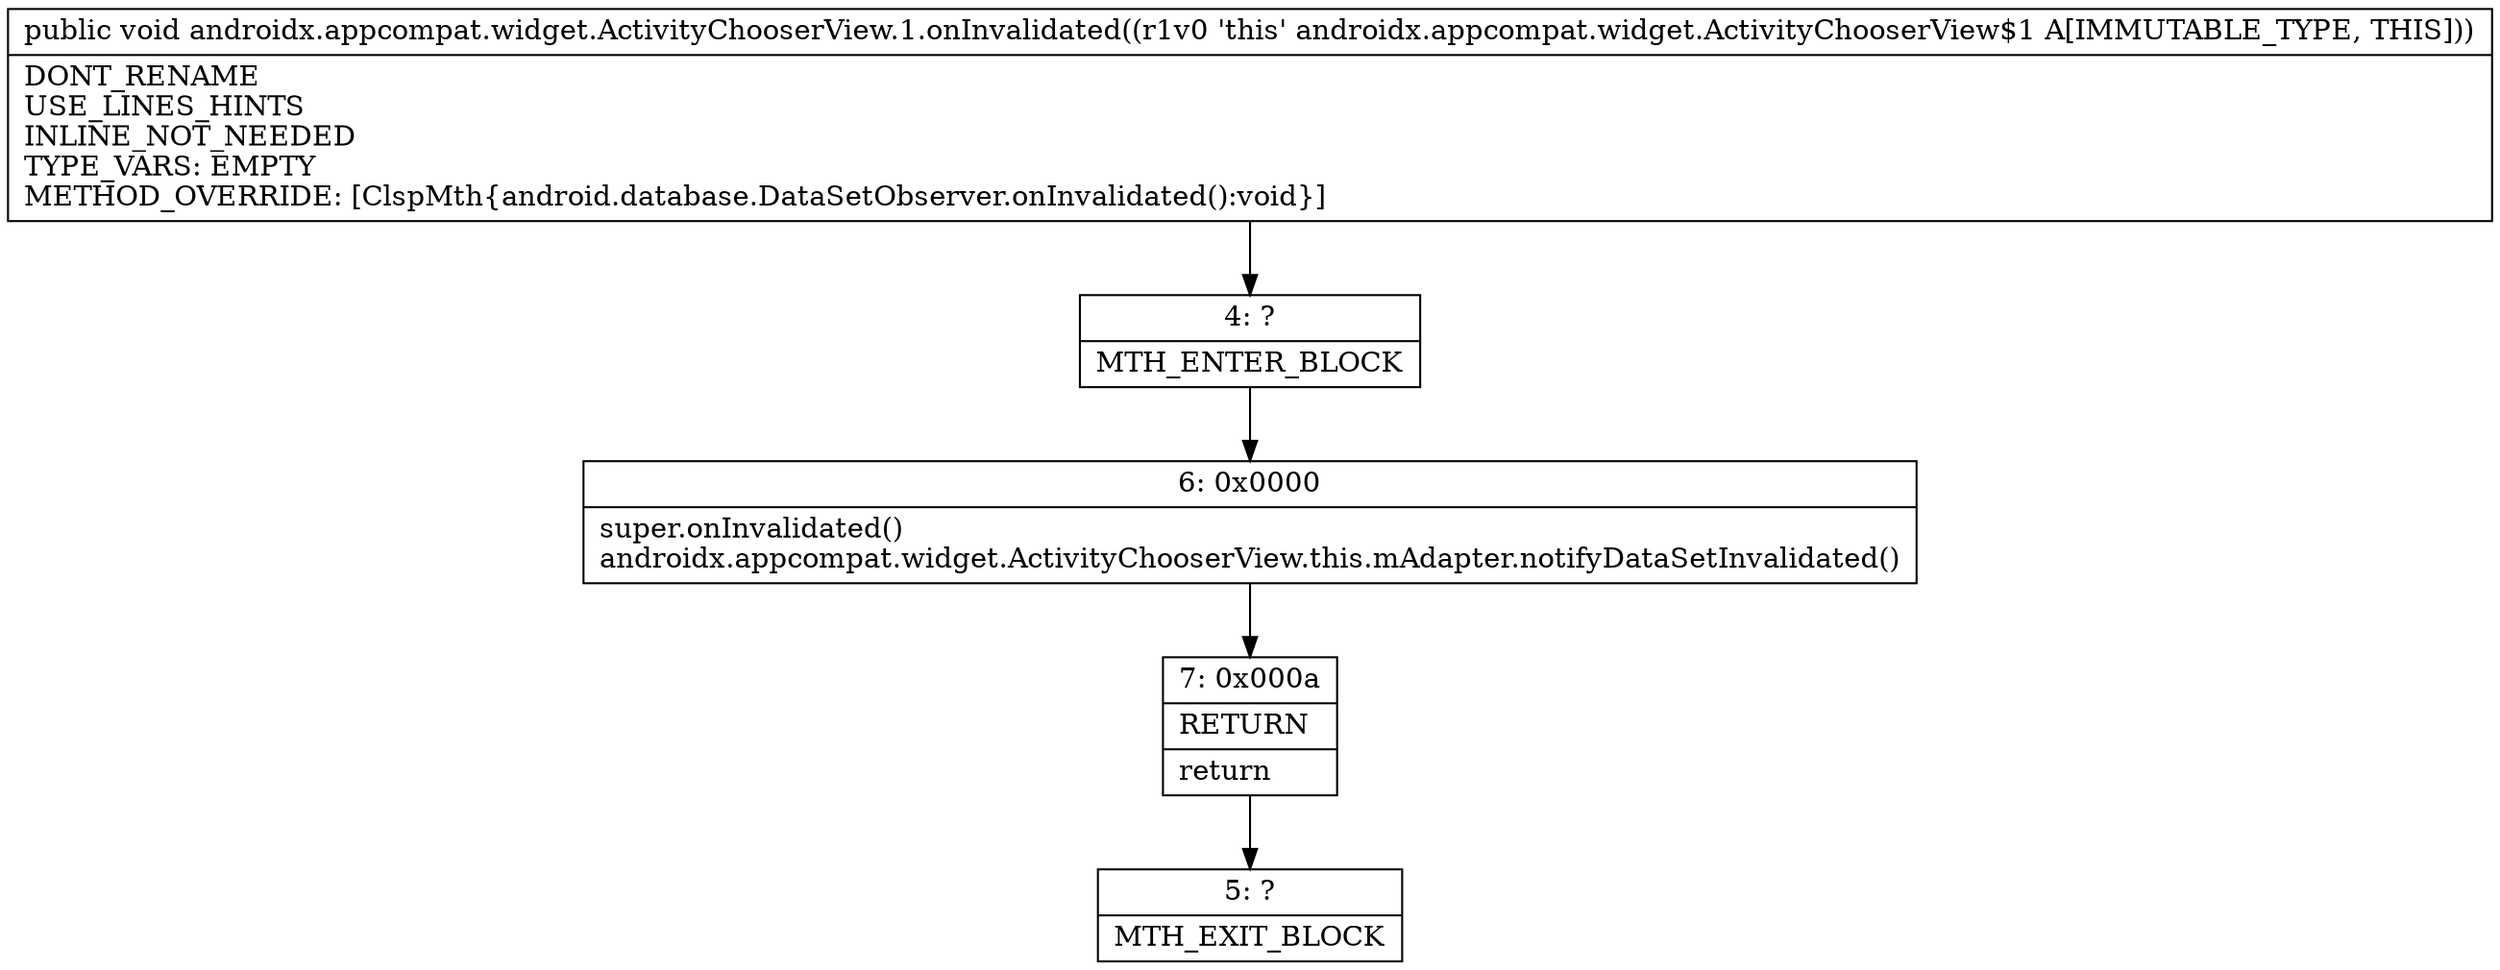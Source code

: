 digraph "CFG forandroidx.appcompat.widget.ActivityChooserView.1.onInvalidated()V" {
Node_4 [shape=record,label="{4\:\ ?|MTH_ENTER_BLOCK\l}"];
Node_6 [shape=record,label="{6\:\ 0x0000|super.onInvalidated()\landroidx.appcompat.widget.ActivityChooserView.this.mAdapter.notifyDataSetInvalidated()\l}"];
Node_7 [shape=record,label="{7\:\ 0x000a|RETURN\l|return\l}"];
Node_5 [shape=record,label="{5\:\ ?|MTH_EXIT_BLOCK\l}"];
MethodNode[shape=record,label="{public void androidx.appcompat.widget.ActivityChooserView.1.onInvalidated((r1v0 'this' androidx.appcompat.widget.ActivityChooserView$1 A[IMMUTABLE_TYPE, THIS]))  | DONT_RENAME\lUSE_LINES_HINTS\lINLINE_NOT_NEEDED\lTYPE_VARS: EMPTY\lMETHOD_OVERRIDE: [ClspMth\{android.database.DataSetObserver.onInvalidated():void\}]\l}"];
MethodNode -> Node_4;Node_4 -> Node_6;
Node_6 -> Node_7;
Node_7 -> Node_5;
}

